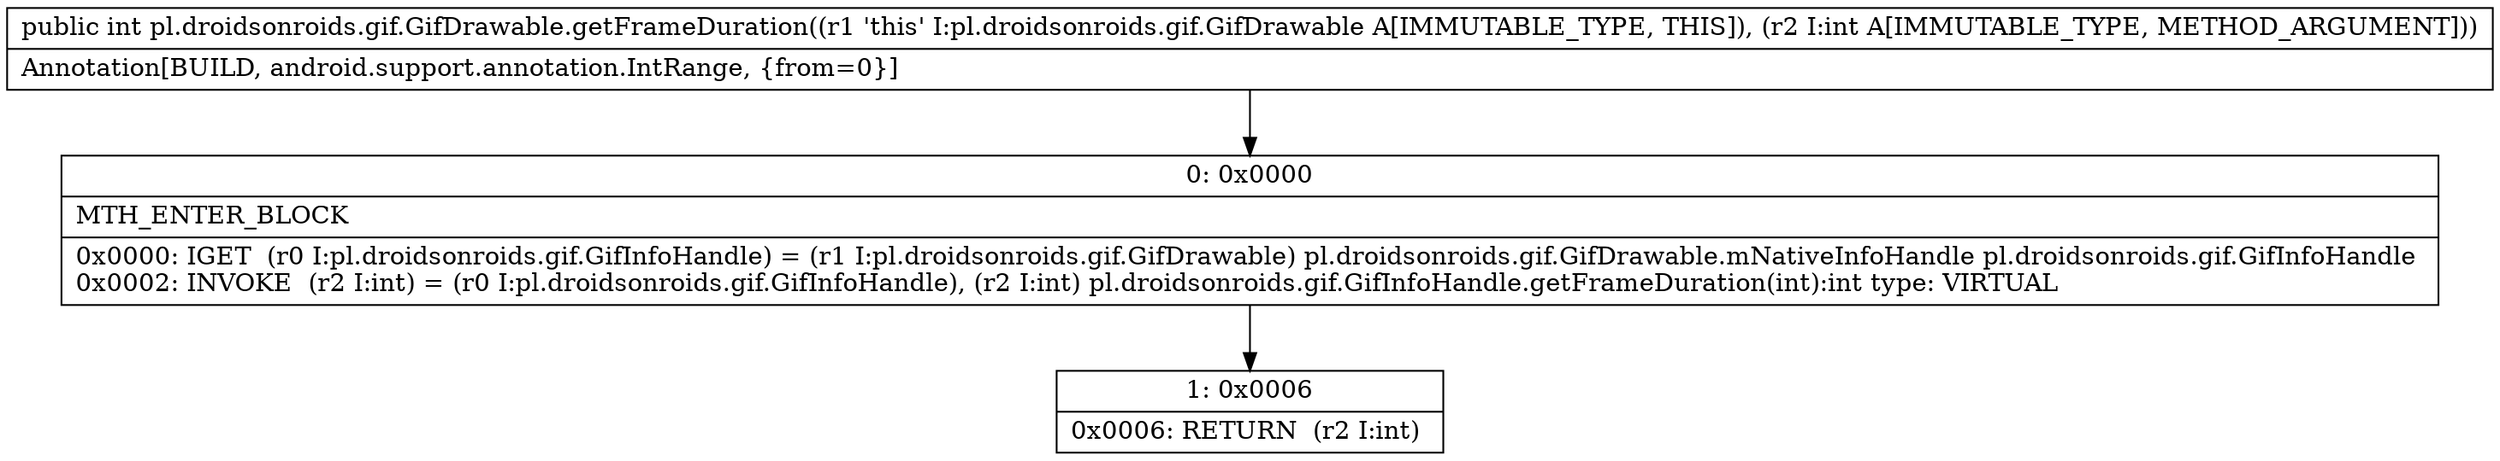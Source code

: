 digraph "CFG forpl.droidsonroids.gif.GifDrawable.getFrameDuration(I)I" {
Node_0 [shape=record,label="{0\:\ 0x0000|MTH_ENTER_BLOCK\l|0x0000: IGET  (r0 I:pl.droidsonroids.gif.GifInfoHandle) = (r1 I:pl.droidsonroids.gif.GifDrawable) pl.droidsonroids.gif.GifDrawable.mNativeInfoHandle pl.droidsonroids.gif.GifInfoHandle \l0x0002: INVOKE  (r2 I:int) = (r0 I:pl.droidsonroids.gif.GifInfoHandle), (r2 I:int) pl.droidsonroids.gif.GifInfoHandle.getFrameDuration(int):int type: VIRTUAL \l}"];
Node_1 [shape=record,label="{1\:\ 0x0006|0x0006: RETURN  (r2 I:int) \l}"];
MethodNode[shape=record,label="{public int pl.droidsonroids.gif.GifDrawable.getFrameDuration((r1 'this' I:pl.droidsonroids.gif.GifDrawable A[IMMUTABLE_TYPE, THIS]), (r2 I:int A[IMMUTABLE_TYPE, METHOD_ARGUMENT]))  | Annotation[BUILD, android.support.annotation.IntRange, \{from=0\}]\l}"];
MethodNode -> Node_0;
Node_0 -> Node_1;
}

